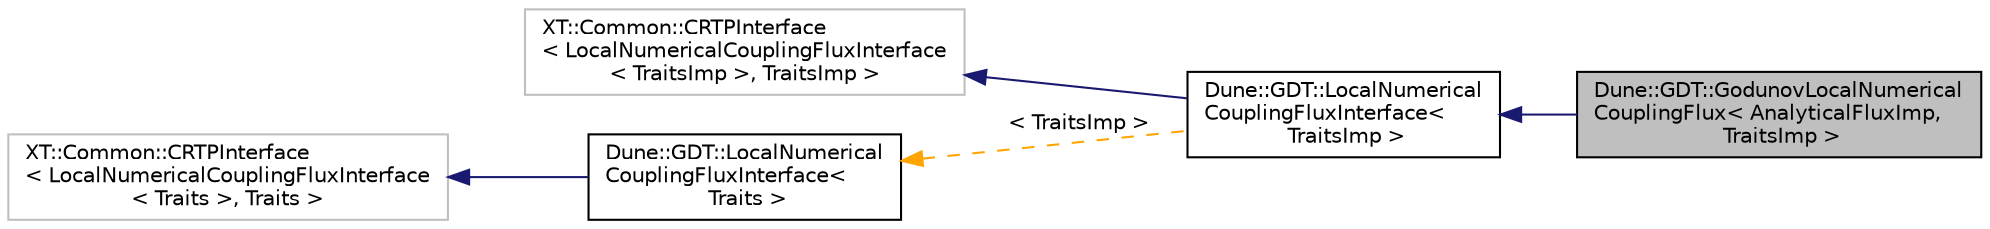 digraph "Dune::GDT::GodunovLocalNumericalCouplingFlux&lt; AnalyticalFluxImp, TraitsImp &gt;"
{
  edge [fontname="Helvetica",fontsize="10",labelfontname="Helvetica",labelfontsize="10"];
  node [fontname="Helvetica",fontsize="10",shape=record];
  rankdir="LR";
  Node0 [label="Dune::GDT::GodunovLocalNumerical\lCouplingFlux\< AnalyticalFluxImp,\l TraitsImp \>",height=0.2,width=0.4,color="black", fillcolor="grey75", style="filled", fontcolor="black"];
  Node1 -> Node0 [dir="back",color="midnightblue",fontsize="10",style="solid",fontname="Helvetica"];
  Node1 [label="Dune::GDT::LocalNumerical\lCouplingFluxInterface\<\l TraitsImp \>",height=0.2,width=0.4,color="black", fillcolor="white", style="filled",URL="$a01225.html"];
  Node2 -> Node1 [dir="back",color="midnightblue",fontsize="10",style="solid",fontname="Helvetica"];
  Node2 [label="XT::Common::CRTPInterface\l\< LocalNumericalCouplingFluxInterface\l\< TraitsImp \>, TraitsImp \>",height=0.2,width=0.4,color="grey75", fillcolor="white", style="filled"];
  Node3 -> Node1 [dir="back",color="orange",fontsize="10",style="dashed",label=" \< TraitsImp \>" ,fontname="Helvetica"];
  Node3 [label="Dune::GDT::LocalNumerical\lCouplingFluxInterface\<\l Traits \>",height=0.2,width=0.4,color="black", fillcolor="white", style="filled",URL="$a01225.html"];
  Node4 -> Node3 [dir="back",color="midnightblue",fontsize="10",style="solid",fontname="Helvetica"];
  Node4 [label="XT::Common::CRTPInterface\l\< LocalNumericalCouplingFluxInterface\l\< Traits \>, Traits \>",height=0.2,width=0.4,color="grey75", fillcolor="white", style="filled"];
}
